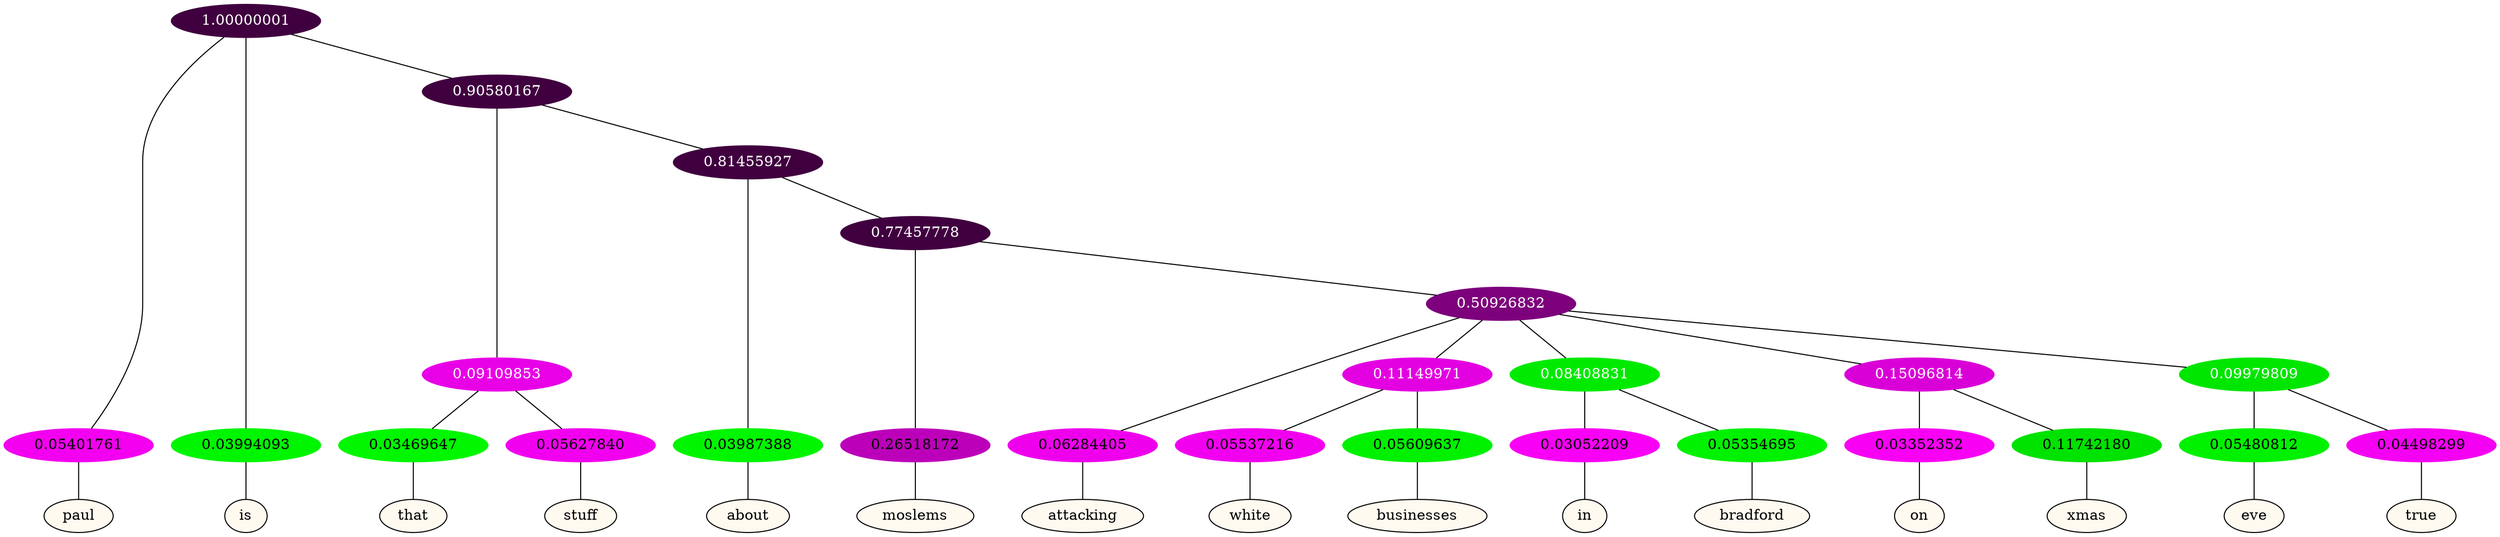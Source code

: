 graph {
	node [format=png height=0.15 nodesep=0.001 ordering=out overlap=prism overlap_scaling=0.01 ranksep=0.001 ratio=0.2 style=filled width=0.15]
	{
		rank=same
		a_w_1 [label=paul color=black fillcolor=floralwhite style="filled,solid"]
		a_w_2 [label=is color=black fillcolor=floralwhite style="filled,solid"]
		a_w_6 [label=that color=black fillcolor=floralwhite style="filled,solid"]
		a_w_7 [label=stuff color=black fillcolor=floralwhite style="filled,solid"]
		a_w_8 [label=about color=black fillcolor=floralwhite style="filled,solid"]
		a_w_10 [label=moslems color=black fillcolor=floralwhite style="filled,solid"]
		a_w_12 [label=attacking color=black fillcolor=floralwhite style="filled,solid"]
		a_w_17 [label=white color=black fillcolor=floralwhite style="filled,solid"]
		a_w_18 [label=businesses color=black fillcolor=floralwhite style="filled,solid"]
		a_w_19 [label=in color=black fillcolor=floralwhite style="filled,solid"]
		a_w_20 [label=bradford color=black fillcolor=floralwhite style="filled,solid"]
		a_w_21 [label=on color=black fillcolor=floralwhite style="filled,solid"]
		a_w_22 [label=xmas color=black fillcolor=floralwhite style="filled,solid"]
		a_w_23 [label=eve color=black fillcolor=floralwhite style="filled,solid"]
		a_w_24 [label=true color=black fillcolor=floralwhite style="filled,solid"]
	}
	a_n_1 -- a_w_1
	a_n_2 -- a_w_2
	a_n_6 -- a_w_6
	a_n_7 -- a_w_7
	a_n_8 -- a_w_8
	a_n_10 -- a_w_10
	a_n_12 -- a_w_12
	a_n_17 -- a_w_17
	a_n_18 -- a_w_18
	a_n_19 -- a_w_19
	a_n_20 -- a_w_20
	a_n_21 -- a_w_21
	a_n_22 -- a_w_22
	a_n_23 -- a_w_23
	a_n_24 -- a_w_24
	{
		rank=same
		a_n_1 [label=0.05401761 color="0.835 1.000 0.946" fontcolor=black]
		a_n_2 [label=0.03994093 color="0.334 1.000 0.960" fontcolor=black]
		a_n_6 [label=0.03469647 color="0.334 1.000 0.965" fontcolor=black]
		a_n_7 [label=0.05627840 color="0.835 1.000 0.944" fontcolor=black]
		a_n_8 [label=0.03987388 color="0.334 1.000 0.960" fontcolor=black]
		a_n_10 [label=0.26518172 color="0.835 1.000 0.735" fontcolor=black]
		a_n_12 [label=0.06284405 color="0.835 1.000 0.937" fontcolor=black]
		a_n_17 [label=0.05537216 color="0.835 1.000 0.945" fontcolor=black]
		a_n_18 [label=0.05609637 color="0.334 1.000 0.944" fontcolor=black]
		a_n_19 [label=0.03052209 color="0.835 1.000 0.969" fontcolor=black]
		a_n_20 [label=0.05354695 color="0.334 1.000 0.946" fontcolor=black]
		a_n_21 [label=0.03352352 color="0.835 1.000 0.966" fontcolor=black]
		a_n_22 [label=0.11742180 color="0.334 1.000 0.883" fontcolor=black]
		a_n_23 [label=0.05480812 color="0.334 1.000 0.945" fontcolor=black]
		a_n_24 [label=0.04498299 color="0.835 1.000 0.955" fontcolor=black]
	}
	a_n_0 [label=1.00000001 color="0.835 1.000 0.250" fontcolor=grey99]
	a_n_0 -- a_n_1
	a_n_0 -- a_n_2
	a_n_3 [label=0.90580167 color="0.835 1.000 0.250" fontcolor=grey99]
	a_n_0 -- a_n_3
	a_n_4 [label=0.09109853 color="0.835 1.000 0.909" fontcolor=grey99]
	a_n_3 -- a_n_4
	a_n_5 [label=0.81455927 color="0.835 1.000 0.250" fontcolor=grey99]
	a_n_3 -- a_n_5
	a_n_4 -- a_n_6
	a_n_4 -- a_n_7
	a_n_5 -- a_n_8
	a_n_9 [label=0.77457778 color="0.835 1.000 0.250" fontcolor=grey99]
	a_n_5 -- a_n_9
	a_n_9 -- a_n_10
	a_n_11 [label=0.50926832 color="0.835 1.000 0.491" fontcolor=grey99]
	a_n_9 -- a_n_11
	a_n_11 -- a_n_12
	a_n_13 [label=0.11149971 color="0.835 1.000 0.889" fontcolor=grey99]
	a_n_11 -- a_n_13
	a_n_14 [label=0.08408831 color="0.334 1.000 0.916" fontcolor=grey99]
	a_n_11 -- a_n_14
	a_n_15 [label=0.15096814 color="0.835 1.000 0.849" fontcolor=grey99]
	a_n_11 -- a_n_15
	a_n_16 [label=0.09979809 color="0.334 1.000 0.900" fontcolor=grey99]
	a_n_11 -- a_n_16
	a_n_13 -- a_n_17
	a_n_13 -- a_n_18
	a_n_14 -- a_n_19
	a_n_14 -- a_n_20
	a_n_15 -- a_n_21
	a_n_15 -- a_n_22
	a_n_16 -- a_n_23
	a_n_16 -- a_n_24
}

